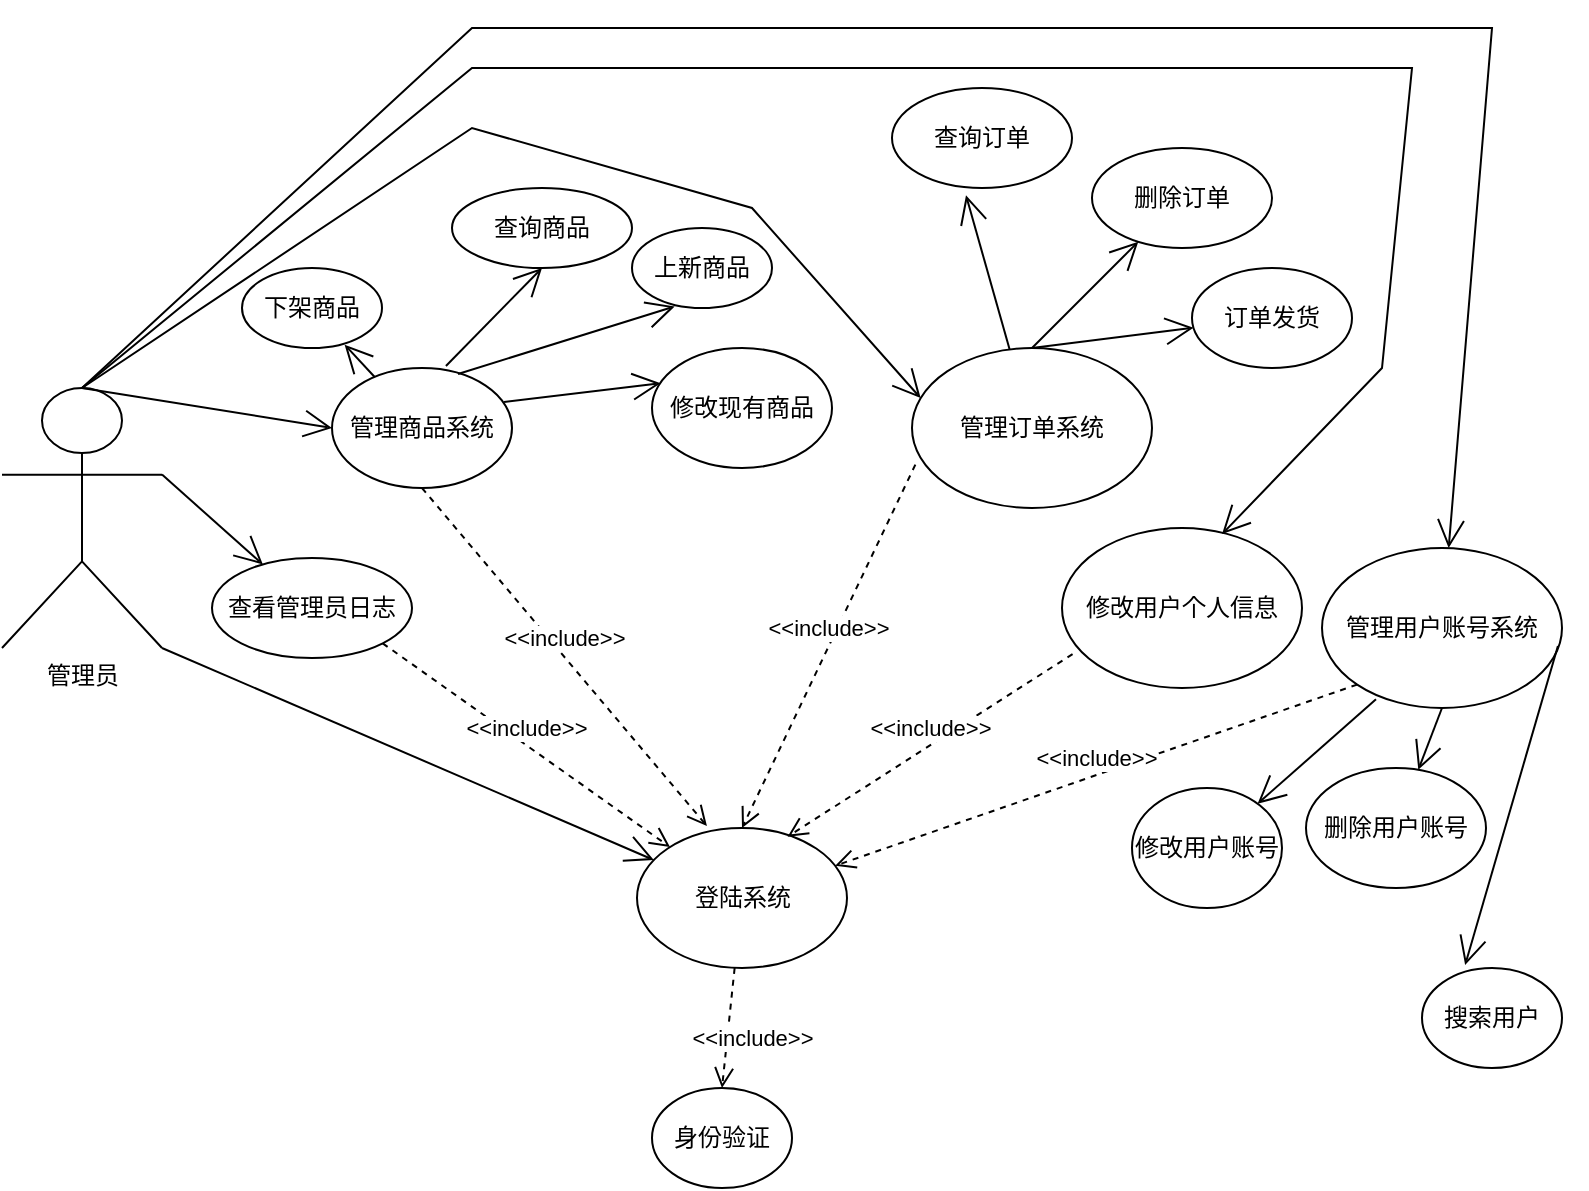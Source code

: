 <mxfile version="16.5.1" type="device"><diagram id="MFy3xQNJ5sFs8V2LK2pw" name="第 1 页"><mxGraphModel dx="1258" dy="741" grid="1" gridSize="10" guides="1" tooltips="1" connect="1" arrows="1" fold="1" page="1" pageScale="1" pageWidth="827" pageHeight="1169" math="0" shadow="0"><root><mxCell id="0"/><mxCell id="1" parent="0"/><mxCell id="VHe84KzeBTY_9wUADy3F-3" value="登陆系统" style="ellipse;whiteSpace=wrap;html=1;" parent="1" vertex="1"><mxGeometry x="337.5" y="520" width="105" height="70" as="geometry"/></mxCell><mxCell id="VHe84KzeBTY_9wUADy3F-6" value="&amp;lt;&amp;lt;include&amp;gt;&amp;gt;" style="html=1;verticalAlign=bottom;endArrow=open;dashed=1;endSize=8;rounded=0;entryX=0.5;entryY=0;entryDx=0;entryDy=0;" parent="1" source="VHe84KzeBTY_9wUADy3F-3" target="VHe84KzeBTY_9wUADy3F-7" edge="1"><mxGeometry x="0.428" y="13" relative="1" as="geometry"><mxPoint x="405" y="740" as="sourcePoint"/><mxPoint x="315" y="700" as="targetPoint"/><mxPoint as="offset"/></mxGeometry></mxCell><mxCell id="VHe84KzeBTY_9wUADy3F-7" value="身份验证" style="ellipse;whiteSpace=wrap;html=1;" parent="1" vertex="1"><mxGeometry x="345" y="650" width="70" height="50" as="geometry"/></mxCell><mxCell id="VHe84KzeBTY_9wUADy3F-54" value="管理员" style="shape=umlActor;verticalLabelPosition=bottom;verticalAlign=top;html=1;" parent="1" vertex="1"><mxGeometry x="20" y="300" width="80" height="130" as="geometry"/></mxCell><mxCell id="VHe84KzeBTY_9wUADy3F-63" value="" style="endArrow=open;endFill=1;endSize=12;html=1;rounded=0;exitX=1;exitY=1;exitDx=0;exitDy=0;exitPerimeter=0;" parent="1" source="VHe84KzeBTY_9wUADy3F-54" target="VHe84KzeBTY_9wUADy3F-3" edge="1"><mxGeometry width="160" relative="1" as="geometry"><mxPoint x="405" y="580" as="sourcePoint"/><mxPoint x="565" y="580" as="targetPoint"/></mxGeometry></mxCell><mxCell id="VHe84KzeBTY_9wUADy3F-64" value="查看管理员日志" style="ellipse;whiteSpace=wrap;html=1;" parent="1" vertex="1"><mxGeometry x="125" y="385" width="100" height="50" as="geometry"/></mxCell><mxCell id="VHe84KzeBTY_9wUADy3F-65" value="管理商品系统" style="ellipse;whiteSpace=wrap;html=1;" parent="1" vertex="1"><mxGeometry x="185" y="290" width="90" height="60" as="geometry"/></mxCell><mxCell id="VHe84KzeBTY_9wUADy3F-68" value="" style="endArrow=open;endFill=1;endSize=12;html=1;rounded=0;exitX=1;exitY=0.333;exitDx=0;exitDy=0;exitPerimeter=0;" parent="1" source="VHe84KzeBTY_9wUADy3F-54" target="VHe84KzeBTY_9wUADy3F-64" edge="1"><mxGeometry width="160" relative="1" as="geometry"><mxPoint x="325" y="620" as="sourcePoint"/><mxPoint x="485" y="620" as="targetPoint"/></mxGeometry></mxCell><mxCell id="VHe84KzeBTY_9wUADy3F-69" value="" style="endArrow=open;endFill=1;endSize=12;html=1;rounded=0;entryX=0;entryY=0.5;entryDx=0;entryDy=0;exitX=0.5;exitY=0;exitDx=0;exitDy=0;exitPerimeter=0;" parent="1" source="VHe84KzeBTY_9wUADy3F-54" target="VHe84KzeBTY_9wUADy3F-65" edge="1"><mxGeometry width="160" relative="1" as="geometry"><mxPoint x="85" y="290" as="sourcePoint"/><mxPoint x="485" y="450" as="targetPoint"/></mxGeometry></mxCell><mxCell id="VHe84KzeBTY_9wUADy3F-70" value="" style="endArrow=open;endFill=1;endSize=12;html=1;rounded=0;exitX=0.956;exitY=0.283;exitDx=0;exitDy=0;exitPerimeter=0;entryX=0.048;entryY=0.294;entryDx=0;entryDy=0;entryPerimeter=0;" parent="1" source="VHe84KzeBTY_9wUADy3F-65" target="VHe84KzeBTY_9wUADy3F-77" edge="1"><mxGeometry width="160" relative="1" as="geometry"><mxPoint x="325" y="240" as="sourcePoint"/><mxPoint x="315" y="220" as="targetPoint"/></mxGeometry></mxCell><mxCell id="VHe84KzeBTY_9wUADy3F-71" value="" style="endArrow=open;endFill=1;endSize=12;html=1;rounded=0;exitX=0.633;exitY=-0.017;exitDx=0;exitDy=0;entryX=0.5;entryY=1;entryDx=0;entryDy=0;exitPerimeter=0;" parent="1" source="VHe84KzeBTY_9wUADy3F-65" target="VHe84KzeBTY_9wUADy3F-78" edge="1"><mxGeometry width="160" relative="1" as="geometry"><mxPoint x="325" y="240" as="sourcePoint"/><mxPoint x="315" y="260" as="targetPoint"/></mxGeometry></mxCell><mxCell id="VHe84KzeBTY_9wUADy3F-73" value="" style="endArrow=open;endFill=1;endSize=12;html=1;rounded=0;exitX=0.7;exitY=0.05;exitDx=0;exitDy=0;exitPerimeter=0;entryX=0.305;entryY=0.98;entryDx=0;entryDy=0;entryPerimeter=0;" parent="1" source="VHe84KzeBTY_9wUADy3F-65" target="VHe84KzeBTY_9wUADy3F-76" edge="1"><mxGeometry width="160" relative="1" as="geometry"><mxPoint x="325" y="240" as="sourcePoint"/><mxPoint x="275" y="200" as="targetPoint"/></mxGeometry></mxCell><mxCell id="VHe84KzeBTY_9wUADy3F-74" value="&amp;lt;&amp;lt;include&amp;gt;&amp;gt;" style="html=1;verticalAlign=bottom;endArrow=open;dashed=1;endSize=8;rounded=0;exitX=1;exitY=1;exitDx=0;exitDy=0;" parent="1" source="VHe84KzeBTY_9wUADy3F-64" target="VHe84KzeBTY_9wUADy3F-3" edge="1"><mxGeometry relative="1" as="geometry"><mxPoint x="795" y="340" as="sourcePoint"/><mxPoint x="1138.475" y="314.2" as="targetPoint"/><Array as="points"/></mxGeometry></mxCell><mxCell id="VHe84KzeBTY_9wUADy3F-75" value="&amp;lt;&amp;lt;include&amp;gt;&amp;gt;" style="html=1;verticalAlign=bottom;endArrow=open;dashed=1;endSize=8;rounded=0;exitX=0.5;exitY=1;exitDx=0;exitDy=0;entryX=0.333;entryY=-0.014;entryDx=0;entryDy=0;entryPerimeter=0;" parent="1" source="VHe84KzeBTY_9wUADy3F-65" target="VHe84KzeBTY_9wUADy3F-3" edge="1"><mxGeometry relative="1" as="geometry"><mxPoint x="845" y="430" as="sourcePoint"/><mxPoint x="1188.475" y="404.2" as="targetPoint"/></mxGeometry></mxCell><mxCell id="VHe84KzeBTY_9wUADy3F-76" value="上新商品" style="ellipse;whiteSpace=wrap;html=1;" parent="1" vertex="1"><mxGeometry x="335" y="220" width="70" height="40" as="geometry"/></mxCell><mxCell id="VHe84KzeBTY_9wUADy3F-77" value="修改现有商品" style="ellipse;whiteSpace=wrap;html=1;" parent="1" vertex="1"><mxGeometry x="345" y="280" width="90" height="60" as="geometry"/></mxCell><mxCell id="VHe84KzeBTY_9wUADy3F-78" value="查询商品" style="ellipse;whiteSpace=wrap;html=1;" parent="1" vertex="1"><mxGeometry x="245" y="200" width="90" height="40" as="geometry"/></mxCell><mxCell id="VHe84KzeBTY_9wUADy3F-81" value="管理订单系统" style="ellipse;whiteSpace=wrap;html=1;" parent="1" vertex="1"><mxGeometry x="475" y="280" width="120" height="80" as="geometry"/></mxCell><mxCell id="VHe84KzeBTY_9wUADy3F-82" value="" style="endArrow=open;endFill=1;endSize=12;html=1;rounded=0;entryX=0.036;entryY=0.313;entryDx=0;entryDy=0;entryPerimeter=0;exitX=0.5;exitY=0;exitDx=0;exitDy=0;exitPerimeter=0;" parent="1" source="VHe84KzeBTY_9wUADy3F-54" target="VHe84KzeBTY_9wUADy3F-81" edge="1"><mxGeometry width="160" relative="1" as="geometry"><mxPoint x="75" y="340" as="sourcePoint"/><mxPoint x="615" y="480" as="targetPoint"/><Array as="points"><mxPoint x="255" y="170"/><mxPoint x="395" y="210"/></Array></mxGeometry></mxCell><mxCell id="VHe84KzeBTY_9wUADy3F-83" value="&amp;lt;&amp;lt;include&amp;gt;&amp;gt;" style="html=1;verticalAlign=bottom;endArrow=open;dashed=1;endSize=8;rounded=0;exitX=0.014;exitY=0.729;exitDx=0;exitDy=0;entryX=0.5;entryY=0;entryDx=0;entryDy=0;exitPerimeter=0;" parent="1" source="VHe84KzeBTY_9wUADy3F-81" target="VHe84KzeBTY_9wUADy3F-3" edge="1"><mxGeometry relative="1" as="geometry"><mxPoint x="875" y="190" as="sourcePoint"/><mxPoint x="1013.717" y="381.086" as="targetPoint"/><Array as="points"/></mxGeometry></mxCell><mxCell id="VHe84KzeBTY_9wUADy3F-84" value="" style="endArrow=open;endFill=1;endSize=12;html=1;rounded=0;entryX=0.411;entryY=1.073;entryDx=0;entryDy=0;entryPerimeter=0;" parent="1" source="VHe84KzeBTY_9wUADy3F-81" target="VHe84KzeBTY_9wUADy3F-90" edge="1"><mxGeometry width="160" relative="1" as="geometry"><mxPoint x="455" y="450" as="sourcePoint"/><mxPoint x="515" y="210" as="targetPoint"/></mxGeometry></mxCell><mxCell id="VHe84KzeBTY_9wUADy3F-85" value="" style="endArrow=open;endFill=1;endSize=12;html=1;rounded=0;exitX=0.5;exitY=0;exitDx=0;exitDy=0;" parent="1" source="VHe84KzeBTY_9wUADy3F-81" target="VHe84KzeBTY_9wUADy3F-91" edge="1"><mxGeometry width="160" relative="1" as="geometry"><mxPoint x="455" y="450" as="sourcePoint"/><mxPoint x="605" y="220" as="targetPoint"/></mxGeometry></mxCell><mxCell id="VHe84KzeBTY_9wUADy3F-86" value="" style="endArrow=open;endFill=1;endSize=12;html=1;rounded=0;exitX=0.5;exitY=0;exitDx=0;exitDy=0;" parent="1" source="VHe84KzeBTY_9wUADy3F-81" target="VHe84KzeBTY_9wUADy3F-92" edge="1"><mxGeometry width="160" relative="1" as="geometry"><mxPoint x="455" y="450" as="sourcePoint"/><mxPoint x="655" y="300" as="targetPoint"/></mxGeometry></mxCell><mxCell id="VHe84KzeBTY_9wUADy3F-88" value="修改用户个人信息" style="ellipse;whiteSpace=wrap;html=1;" parent="1" vertex="1"><mxGeometry x="550" y="370" width="120" height="80" as="geometry"/></mxCell><mxCell id="VHe84KzeBTY_9wUADy3F-89" value="管理用户账号系统" style="ellipse;whiteSpace=wrap;html=1;" parent="1" vertex="1"><mxGeometry x="680" y="380" width="120" height="80" as="geometry"/></mxCell><mxCell id="VHe84KzeBTY_9wUADy3F-90" value="查询订单" style="ellipse;whiteSpace=wrap;html=1;" parent="1" vertex="1"><mxGeometry x="465" y="150" width="90" height="50" as="geometry"/></mxCell><mxCell id="VHe84KzeBTY_9wUADy3F-91" value="删除订单" style="ellipse;whiteSpace=wrap;html=1;" parent="1" vertex="1"><mxGeometry x="565" y="180" width="90" height="50" as="geometry"/></mxCell><mxCell id="VHe84KzeBTY_9wUADy3F-92" value="订单发货" style="ellipse;whiteSpace=wrap;html=1;" parent="1" vertex="1"><mxGeometry x="615" y="240" width="80" height="50" as="geometry"/></mxCell><mxCell id="VHe84KzeBTY_9wUADy3F-95" value="" style="endArrow=open;endFill=1;endSize=12;html=1;rounded=0;exitX=0.5;exitY=0;exitDx=0;exitDy=0;exitPerimeter=0;entryX=0.667;entryY=0.038;entryDx=0;entryDy=0;entryPerimeter=0;" parent="1" source="VHe84KzeBTY_9wUADy3F-54" target="VHe84KzeBTY_9wUADy3F-88" edge="1"><mxGeometry width="160" relative="1" as="geometry"><mxPoint x="455" y="450" as="sourcePoint"/><mxPoint x="615" y="450" as="targetPoint"/><Array as="points"><mxPoint x="255" y="140"/><mxPoint x="725" y="140"/><mxPoint x="710" y="290"/></Array></mxGeometry></mxCell><mxCell id="VHe84KzeBTY_9wUADy3F-96" value="&amp;lt;&amp;lt;include&amp;gt;&amp;gt;" style="html=1;verticalAlign=bottom;endArrow=open;dashed=1;endSize=8;rounded=0;exitX=0.044;exitY=0.788;exitDx=0;exitDy=0;entryX=0.717;entryY=0.062;entryDx=0;entryDy=0;exitPerimeter=0;entryPerimeter=0;" parent="1" source="VHe84KzeBTY_9wUADy3F-88" target="VHe84KzeBTY_9wUADy3F-3" edge="1"><mxGeometry relative="1" as="geometry"><mxPoint x="785" y="560" as="sourcePoint"/><mxPoint x="740.82" y="731.68" as="targetPoint"/><Array as="points"/></mxGeometry></mxCell><mxCell id="VHe84KzeBTY_9wUADy3F-97" value="" style="endArrow=open;endFill=1;endSize=12;html=1;rounded=0;exitX=0.5;exitY=0;exitDx=0;exitDy=0;exitPerimeter=0;" parent="1" source="VHe84KzeBTY_9wUADy3F-54" target="VHe84KzeBTY_9wUADy3F-89" edge="1"><mxGeometry width="160" relative="1" as="geometry"><mxPoint x="75" y="340" as="sourcePoint"/><mxPoint x="615" y="390" as="targetPoint"/><Array as="points"><mxPoint x="255" y="120"/><mxPoint x="765" y="120"/></Array></mxGeometry></mxCell><mxCell id="VHe84KzeBTY_9wUADy3F-98" value="&amp;lt;&amp;lt;include&amp;gt;&amp;gt;" style="html=1;verticalAlign=bottom;endArrow=open;dashed=1;endSize=8;rounded=0;exitX=0;exitY=1;exitDx=0;exitDy=0;" parent="1" source="VHe84KzeBTY_9wUADy3F-89" target="VHe84KzeBTY_9wUADy3F-3" edge="1"><mxGeometry relative="1" as="geometry"><mxPoint x="785" y="540" as="sourcePoint"/><mxPoint x="685.005" y="621.3" as="targetPoint"/><Array as="points"/></mxGeometry></mxCell><mxCell id="VHe84KzeBTY_9wUADy3F-99" value="下架商品" style="ellipse;whiteSpace=wrap;html=1;" parent="1" vertex="1"><mxGeometry x="140" y="240" width="70" height="40" as="geometry"/></mxCell><mxCell id="VHe84KzeBTY_9wUADy3F-100" value="" style="endArrow=open;endFill=1;endSize=12;html=1;rounded=0;entryX=0.733;entryY=0.958;entryDx=0;entryDy=0;entryPerimeter=0;" parent="1" source="VHe84KzeBTY_9wUADy3F-65" target="VHe84KzeBTY_9wUADy3F-99" edge="1"><mxGeometry width="160" relative="1" as="geometry"><mxPoint x="455" y="490" as="sourcePoint"/><mxPoint x="615" y="490" as="targetPoint"/></mxGeometry></mxCell><mxCell id="VHe84KzeBTY_9wUADy3F-102" value="" style="endArrow=open;endFill=1;endSize=12;html=1;rounded=0;exitX=0.225;exitY=0.946;exitDx=0;exitDy=0;exitPerimeter=0;" parent="1" source="VHe84KzeBTY_9wUADy3F-89" target="VHe84KzeBTY_9wUADy3F-105" edge="1"><mxGeometry width="160" relative="1" as="geometry"><mxPoint x="455" y="530" as="sourcePoint"/><mxPoint x="675" y="510" as="targetPoint"/></mxGeometry></mxCell><mxCell id="VHe84KzeBTY_9wUADy3F-103" value="" style="endArrow=open;endFill=1;endSize=12;html=1;rounded=0;exitX=0.5;exitY=1;exitDx=0;exitDy=0;" parent="1" source="VHe84KzeBTY_9wUADy3F-89" target="VHe84KzeBTY_9wUADy3F-106" edge="1"><mxGeometry width="160" relative="1" as="geometry"><mxPoint x="455" y="530" as="sourcePoint"/><mxPoint x="755" y="550" as="targetPoint"/></mxGeometry></mxCell><mxCell id="VHe84KzeBTY_9wUADy3F-104" value="" style="endArrow=open;endFill=1;endSize=12;html=1;rounded=0;exitX=0.983;exitY=0.613;exitDx=0;exitDy=0;exitPerimeter=0;entryX=0.308;entryY=-0.029;entryDx=0;entryDy=0;entryPerimeter=0;" parent="1" source="VHe84KzeBTY_9wUADy3F-89" target="VHe84KzeBTY_9wUADy3F-107" edge="1"><mxGeometry width="160" relative="1" as="geometry"><mxPoint x="455" y="530" as="sourcePoint"/><mxPoint x="855" y="570" as="targetPoint"/></mxGeometry></mxCell><mxCell id="VHe84KzeBTY_9wUADy3F-105" value="修改用户账号" style="ellipse;whiteSpace=wrap;html=1;" parent="1" vertex="1"><mxGeometry x="585" y="500" width="75" height="60" as="geometry"/></mxCell><mxCell id="VHe84KzeBTY_9wUADy3F-106" value="删除用户账号" style="ellipse;whiteSpace=wrap;html=1;" parent="1" vertex="1"><mxGeometry x="672" y="490" width="90" height="60" as="geometry"/></mxCell><mxCell id="VHe84KzeBTY_9wUADy3F-107" value="搜索用户" style="ellipse;whiteSpace=wrap;html=1;" parent="1" vertex="1"><mxGeometry x="730" y="590" width="70" height="50" as="geometry"/></mxCell></root></mxGraphModel></diagram></mxfile>
